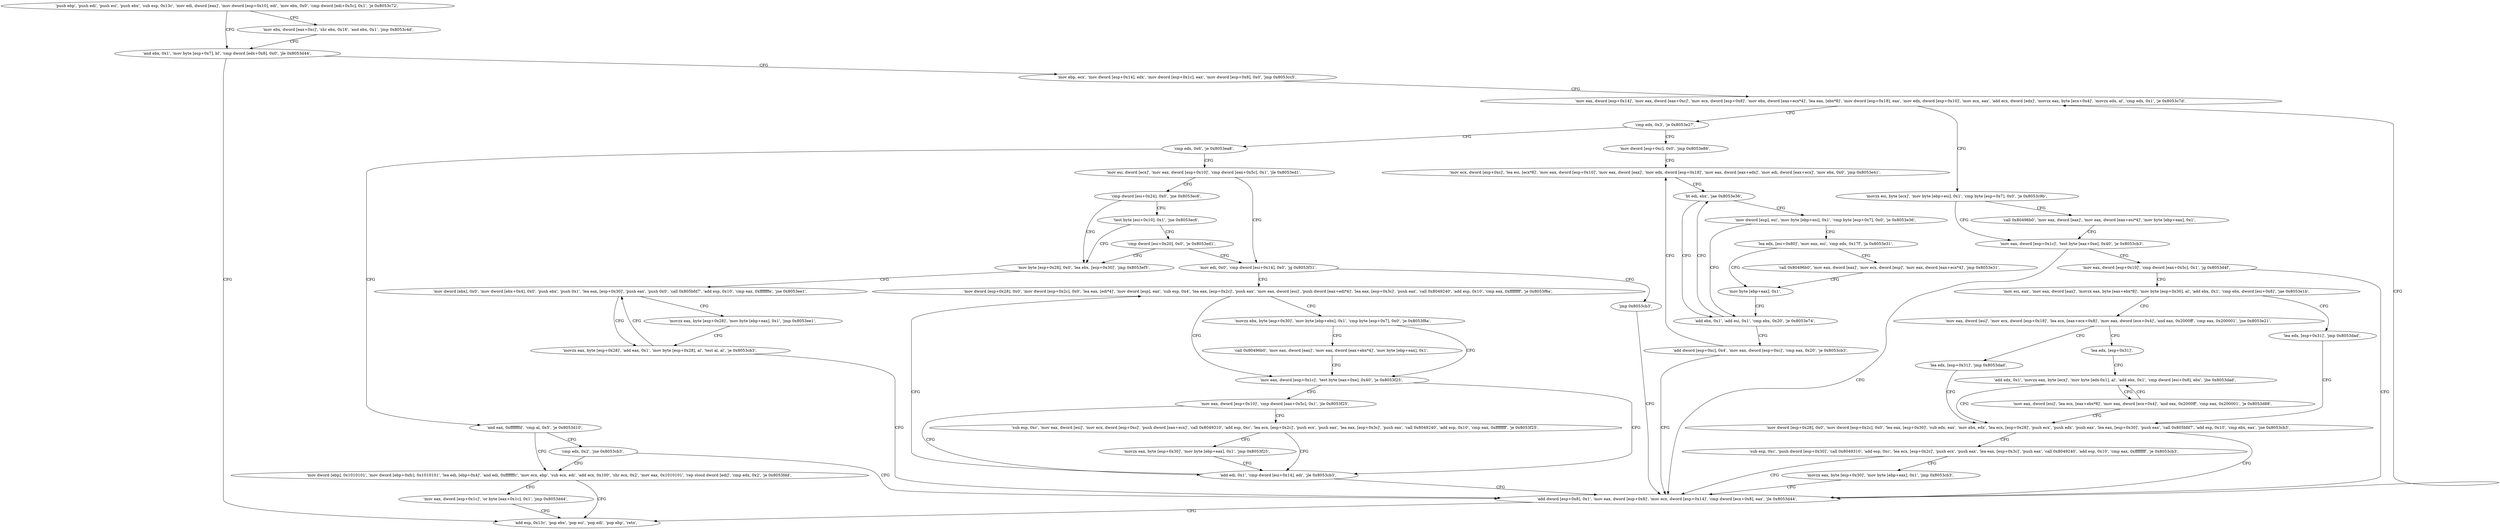 digraph "func" {
"134560818" [label = "'push ebp', 'push edi', 'push esi', 'push ebx', 'sub esp, 0x13c', 'mov edi, dword [eax]', 'mov dword [esp+0x10], edi', 'mov ebx, 0x0', 'cmp dword [edi+0x5c], 0x1', 'je 0x8053c72', " ]
"134560882" [label = "'mov ebx, dword [eax+0xc]', 'shr ebx, 0x16', 'and ebx, 0x1', 'jmp 0x8053c4d', " ]
"134560845" [label = "'and ebx, 0x1', 'mov byte [esp+0x7], bl', 'cmp dword [edx+0x8], 0x0', 'jle 0x8053d44', " ]
"134561092" [label = "'add esp, 0x13c', 'pop ebx', 'pop esi', 'pop edi', 'pop ebp', 'retn', " ]
"134560862" [label = "'mov ebp, ecx', 'mov dword [esp+0x14], edx', 'mov dword [esp+0x1c], eax', 'mov dword [esp+0x8], 0x0', 'jmp 0x8053cc5', " ]
"134560965" [label = "'mov eax, dword [esp+0x14]', 'mov eax, dword [eax+0xc]', 'mov ecx, dword [esp+0x8]', 'mov ebx, dword [eax+ecx*4]', 'lea eax, [ebx*8]', 'mov dword [esp+0x18], eax', 'mov edx, dword [esp+0x10]', 'mov ecx, eax', 'add ecx, dword [edx]', 'movzx eax, byte [ecx+0x4]', 'movzx edx, al', 'cmp edx, 0x1', 'je 0x8053c7d', " ]
"134560893" [label = "'movzx esi, byte [ecx]', 'mov byte [ebp+esi], 0x1', 'cmp byte [esp+0x7], 0x0', 'je 0x8053c9b', " ]
"134561010" [label = "'cmp edx, 0x3', 'je 0x8053e27', " ]
"134560923" [label = "'mov eax, dword [esp+0x1c]', 'test byte [eax+0xe], 0x40', 'je 0x8053cb3', " ]
"134560908" [label = "'call 0x80496b0', 'mov eax, dword [eax]', 'mov eax, dword [eax+esi*4]', 'mov byte [ebp+eax], 0x1', " ]
"134561319" [label = "'mov dword [esp+0xc], 0x0', 'jmp 0x8053e86', " ]
"134561019" [label = "'cmp edx, 0x6', 'je 0x8053ea8', " ]
"134560947" [label = "'add dword [esp+0x8], 0x1', 'mov eax, dword [esp+0x8]', 'mov ecx, dword [esp+0x14]', 'cmp dword [ecx+0x8], eax', 'jle 0x8053d44', " ]
"134560933" [label = "'mov eax, dword [esp+0x10]', 'cmp dword [eax+0x5c], 0x1', 'jg 0x8053d4f', " ]
"134561414" [label = "'mov ecx, dword [esp+0xc]', 'lea esi, [ecx*8]', 'mov eax, dword [esp+0x10]', 'mov eax, dword [eax]', 'mov edx, dword [esp+0x18]', 'mov eax, dword [eax+edx]', 'mov edi, dword [eax+ecx]', 'mov ebx, 0x0', 'jmp 0x8053e41', " ]
"134561448" [label = "'mov esi, dword [ecx]', 'mov eax, dword [esp+0x10]', 'cmp dword [eax+0x5c], 0x1', 'jle 0x8053ed1', " ]
"134561028" [label = "'and eax, 0xfffffffd', 'cmp al, 0x5', 'je 0x8053d10', " ]
"134561103" [label = "'mov esi, eax', 'mov eax, dword [eax]', 'movzx eax, byte [eax+ebx*8]', 'mov byte [esp+0x30], al', 'add ebx, 0x1', 'cmp ebx, dword [esi+0x8]', 'jae 0x8053e1b', " ]
"134561345" [label = "'bt edi, ebx', 'jae 0x8053e36', " ]
"134561489" [label = "'mov edi, 0x0', 'cmp dword [esi+0x14], 0x0', 'jg 0x8053f31', " ]
"134561460" [label = "'cmp dword [esi+0x24], 0x0', 'jne 0x8053ec6', " ]
"134561040" [label = "'mov dword [ebp], 0x1010101', 'mov dword [ebp+0xfc], 0x1010101', 'lea edi, [ebp+0x4]', 'and edi, 0xfffffffc', 'mov ecx, ebp', 'sub ecx, edi', 'add ecx, 0x100', 'shr ecx, 0x2', 'mov eax, 0x1010101', 'rep stosd dword [edi]', 'cmp edx, 0x2', 'je 0x8053fdd', " ]
"134561035" [label = "'cmp edx, 0x2', 'jne 0x8053cb3', " ]
"134561307" [label = "'lea edx, [esp+0x31]', 'jmp 0x8053dad', " ]
"134561127" [label = "'mov eax, dword [esi]', 'mov ecx, dword [esp+0x18]', 'lea ecx, [eax+ecx+0x8]', 'mov eax, dword [ecx+0x4]', 'and eax, 0x2000ff', 'cmp eax, 0x200001', 'jne 0x8053e21', " ]
"134561334" [label = "'add ebx, 0x1', 'add esi, 0x1', 'cmp ebx, 0x20', 'je 0x8053e74', " ]
"134561350" [label = "'mov dword [esp], esi', 'mov byte [ebp+esi], 0x1', 'cmp byte [esp+0x7], 0x0', 'je 0x8053e36', " ]
"134561585" [label = "'mov dword [esp+0x28], 0x0', 'mov dword [esp+0x2c], 0x0', 'lea eax, [edi*4]', 'mov dword [esp], eax', 'sub esp, 0x4', 'lea eax, [esp+0x2c]', 'push eax', 'mov eax, dword [esi]', 'push dword [eax+edi*4]', 'lea eax, [esp+0x3c]', 'push eax', 'call 0x8049240', 'add esp, 0x10', 'cmp eax, 0xffffffff', 'je 0x8053f8a', " ]
"134561500" [label = "'jmp 0x8053cb3', " ]
"134561478" [label = "'mov byte [esp+0x28], 0x0', 'lea ebx, [esp+0x30]', 'jmp 0x8053ef5', " ]
"134561466" [label = "'test byte [esi+0x10], 0x1', 'jne 0x8053ec6', " ]
"134561757" [label = "'mov eax, dword [esp+0x1c]', 'or byte [eax+0x1c], 0x1', 'jmp 0x8053d44', " ]
"134561197" [label = "'mov dword [esp+0x28], 0x0', 'mov dword [esp+0x2c], 0x0', 'lea eax, [esp+0x30]', 'sub edx, eax', 'mov ebx, edx', 'lea ecx, [esp+0x28]', 'push ecx', 'push edx', 'push eax', 'lea eax, [esp+0x30]', 'push eax', 'call 0x805bfd7', 'add esp, 0x10', 'cmp ebx, eax', 'jne 0x8053cb3', " ]
"134561313" [label = "'lea edx, [esp+0x31]', 'jmp 0x8053dad', " ]
"134561156" [label = "'lea edx, [esp+0x31]', " ]
"134561396" [label = "'add dword [esp+0xc], 0x4', 'mov eax, dword [esp+0xc]', 'cmp eax, 0x20', 'je 0x8053cb3', " ]
"134561365" [label = "'lea edx, [esi+0x80]', 'mov eax, esi', 'cmp edx, 0x17f', 'ja 0x8053e31', " ]
"134561674" [label = "'mov eax, dword [esp+0x1c]', 'test byte [eax+0xe], 0x40', 'je 0x8053f25', " ]
"134561642" [label = "'movzx ebx, byte [esp+0x30]', 'mov byte [ebp+ebx], 0x1', 'cmp byte [esp+0x7], 0x0', 'je 0x8053f8a', " ]
"134561525" [label = "'mov dword [ebx], 0x0', 'mov dword [ebx+0x4], 0x0', 'push ebx', 'push 0x1', 'lea eax, [esp+0x30]', 'push eax', 'push 0x0', 'call 0x805bfd7', 'add esp, 0x10', 'cmp eax, 0xfffffffe', 'jne 0x8053ee1', " ]
"134561472" [label = "'cmp dword [esi+0x20], 0x0', 'je 0x8053ed1', " ]
"134561249" [label = "'sub esp, 0xc', 'push dword [esp+0x30]', 'call 0x8049310', 'add esp, 0xc', 'lea ecx, [esp+0x2c]', 'push ecx', 'push eax', 'lea eax, [esp+0x3c]', 'push eax', 'call 0x8049240', 'add esp, 0x10', 'cmp eax, 0xffffffff', 'je 0x8053cb3', " ]
"134561160" [label = "'add edx, 0x1', 'movzx eax, byte [ecx]', 'mov byte [edx-0x1], al', 'add ebx, 0x1', 'cmp dword [esi+0x8], ebx', 'jbe 0x8053dad', " ]
"134561329" [label = "'mov byte [ebp+eax], 0x1', " ]
"134561381" [label = "'call 0x80496b0', 'mov eax, dword [eax]', 'mov ecx, dword [esp]', 'mov eax, dword [eax+ecx*4]', 'jmp 0x8053e31', " ]
"134561573" [label = "'add edi, 0x1', 'cmp dword [esi+0x14], edi', 'jle 0x8053cb3', " ]
"134561684" [label = "'mov eax, dword [esp+0x10]', 'cmp dword [eax+0x5c], 0x1', 'jle 0x8053f25', " ]
"134561659" [label = "'call 0x80496b0', 'mov eax, dword [eax]', 'mov eax, dword [eax+ebx*4]', 'mov byte [ebp+eax], 0x1', " ]
"134561505" [label = "'movzx eax, byte [esp+0x28]', 'add eax, 0x1', 'mov byte [esp+0x28], al', 'test al, al', 'je 0x8053cb3', " ]
"134561561" [label = "'movzx eax, byte [esp+0x28]', 'mov byte [ebp+eax], 0x1', 'jmp 0x8053ee1', " ]
"134561292" [label = "'movzx eax, byte [esp+0x30]', 'mov byte [ebp+eax], 0x1', 'jmp 0x8053cb3', " ]
"134561177" [label = "'mov eax, dword [esi]', 'lea ecx, [eax+ebx*8]', 'mov eax, dword [ecx+0x4]', 'and eax, 0x2000ff', 'cmp eax, 0x200001', 'je 0x8053d88', " ]
"134561694" [label = "'sub esp, 0xc', 'mov eax, dword [esi]', 'mov ecx, dword [esp+0xc]', 'push dword [eax+ecx]', 'call 0x8049310', 'add esp, 0xc', 'lea ecx, [esp+0x2c]', 'push ecx', 'push eax', 'lea eax, [esp+0x3c]', 'push eax', 'call 0x8049240', 'add esp, 0x10', 'cmp eax, 0xffffffff', 'je 0x8053f25', " ]
"134561742" [label = "'movzx eax, byte [esp+0x30]', 'mov byte [ebp+eax], 0x1', 'jmp 0x8053f25', " ]
"134560818" -> "134560882" [ label = "CFG" ]
"134560818" -> "134560845" [ label = "CFG" ]
"134560882" -> "134560845" [ label = "CFG" ]
"134560845" -> "134561092" [ label = "CFG" ]
"134560845" -> "134560862" [ label = "CFG" ]
"134560862" -> "134560965" [ label = "CFG" ]
"134560965" -> "134560893" [ label = "CFG" ]
"134560965" -> "134561010" [ label = "CFG" ]
"134560893" -> "134560923" [ label = "CFG" ]
"134560893" -> "134560908" [ label = "CFG" ]
"134561010" -> "134561319" [ label = "CFG" ]
"134561010" -> "134561019" [ label = "CFG" ]
"134560923" -> "134560947" [ label = "CFG" ]
"134560923" -> "134560933" [ label = "CFG" ]
"134560908" -> "134560923" [ label = "CFG" ]
"134561319" -> "134561414" [ label = "CFG" ]
"134561019" -> "134561448" [ label = "CFG" ]
"134561019" -> "134561028" [ label = "CFG" ]
"134560947" -> "134561092" [ label = "CFG" ]
"134560947" -> "134560965" [ label = "CFG" ]
"134560933" -> "134561103" [ label = "CFG" ]
"134560933" -> "134560947" [ label = "CFG" ]
"134561414" -> "134561345" [ label = "CFG" ]
"134561448" -> "134561489" [ label = "CFG" ]
"134561448" -> "134561460" [ label = "CFG" ]
"134561028" -> "134561040" [ label = "CFG" ]
"134561028" -> "134561035" [ label = "CFG" ]
"134561103" -> "134561307" [ label = "CFG" ]
"134561103" -> "134561127" [ label = "CFG" ]
"134561345" -> "134561334" [ label = "CFG" ]
"134561345" -> "134561350" [ label = "CFG" ]
"134561489" -> "134561585" [ label = "CFG" ]
"134561489" -> "134561500" [ label = "CFG" ]
"134561460" -> "134561478" [ label = "CFG" ]
"134561460" -> "134561466" [ label = "CFG" ]
"134561040" -> "134561757" [ label = "CFG" ]
"134561040" -> "134561092" [ label = "CFG" ]
"134561035" -> "134560947" [ label = "CFG" ]
"134561035" -> "134561040" [ label = "CFG" ]
"134561307" -> "134561197" [ label = "CFG" ]
"134561127" -> "134561313" [ label = "CFG" ]
"134561127" -> "134561156" [ label = "CFG" ]
"134561334" -> "134561396" [ label = "CFG" ]
"134561334" -> "134561345" [ label = "CFG" ]
"134561350" -> "134561334" [ label = "CFG" ]
"134561350" -> "134561365" [ label = "CFG" ]
"134561585" -> "134561674" [ label = "CFG" ]
"134561585" -> "134561642" [ label = "CFG" ]
"134561500" -> "134560947" [ label = "CFG" ]
"134561478" -> "134561525" [ label = "CFG" ]
"134561466" -> "134561478" [ label = "CFG" ]
"134561466" -> "134561472" [ label = "CFG" ]
"134561757" -> "134561092" [ label = "CFG" ]
"134561197" -> "134560947" [ label = "CFG" ]
"134561197" -> "134561249" [ label = "CFG" ]
"134561313" -> "134561197" [ label = "CFG" ]
"134561156" -> "134561160" [ label = "CFG" ]
"134561396" -> "134560947" [ label = "CFG" ]
"134561396" -> "134561414" [ label = "CFG" ]
"134561365" -> "134561329" [ label = "CFG" ]
"134561365" -> "134561381" [ label = "CFG" ]
"134561674" -> "134561573" [ label = "CFG" ]
"134561674" -> "134561684" [ label = "CFG" ]
"134561642" -> "134561674" [ label = "CFG" ]
"134561642" -> "134561659" [ label = "CFG" ]
"134561525" -> "134561505" [ label = "CFG" ]
"134561525" -> "134561561" [ label = "CFG" ]
"134561472" -> "134561489" [ label = "CFG" ]
"134561472" -> "134561478" [ label = "CFG" ]
"134561249" -> "134560947" [ label = "CFG" ]
"134561249" -> "134561292" [ label = "CFG" ]
"134561160" -> "134561197" [ label = "CFG" ]
"134561160" -> "134561177" [ label = "CFG" ]
"134561329" -> "134561334" [ label = "CFG" ]
"134561381" -> "134561329" [ label = "CFG" ]
"134561573" -> "134560947" [ label = "CFG" ]
"134561573" -> "134561585" [ label = "CFG" ]
"134561684" -> "134561573" [ label = "CFG" ]
"134561684" -> "134561694" [ label = "CFG" ]
"134561659" -> "134561674" [ label = "CFG" ]
"134561505" -> "134560947" [ label = "CFG" ]
"134561505" -> "134561525" [ label = "CFG" ]
"134561561" -> "134561505" [ label = "CFG" ]
"134561292" -> "134560947" [ label = "CFG" ]
"134561177" -> "134561160" [ label = "CFG" ]
"134561177" -> "134561197" [ label = "CFG" ]
"134561694" -> "134561573" [ label = "CFG" ]
"134561694" -> "134561742" [ label = "CFG" ]
"134561742" -> "134561573" [ label = "CFG" ]
}
